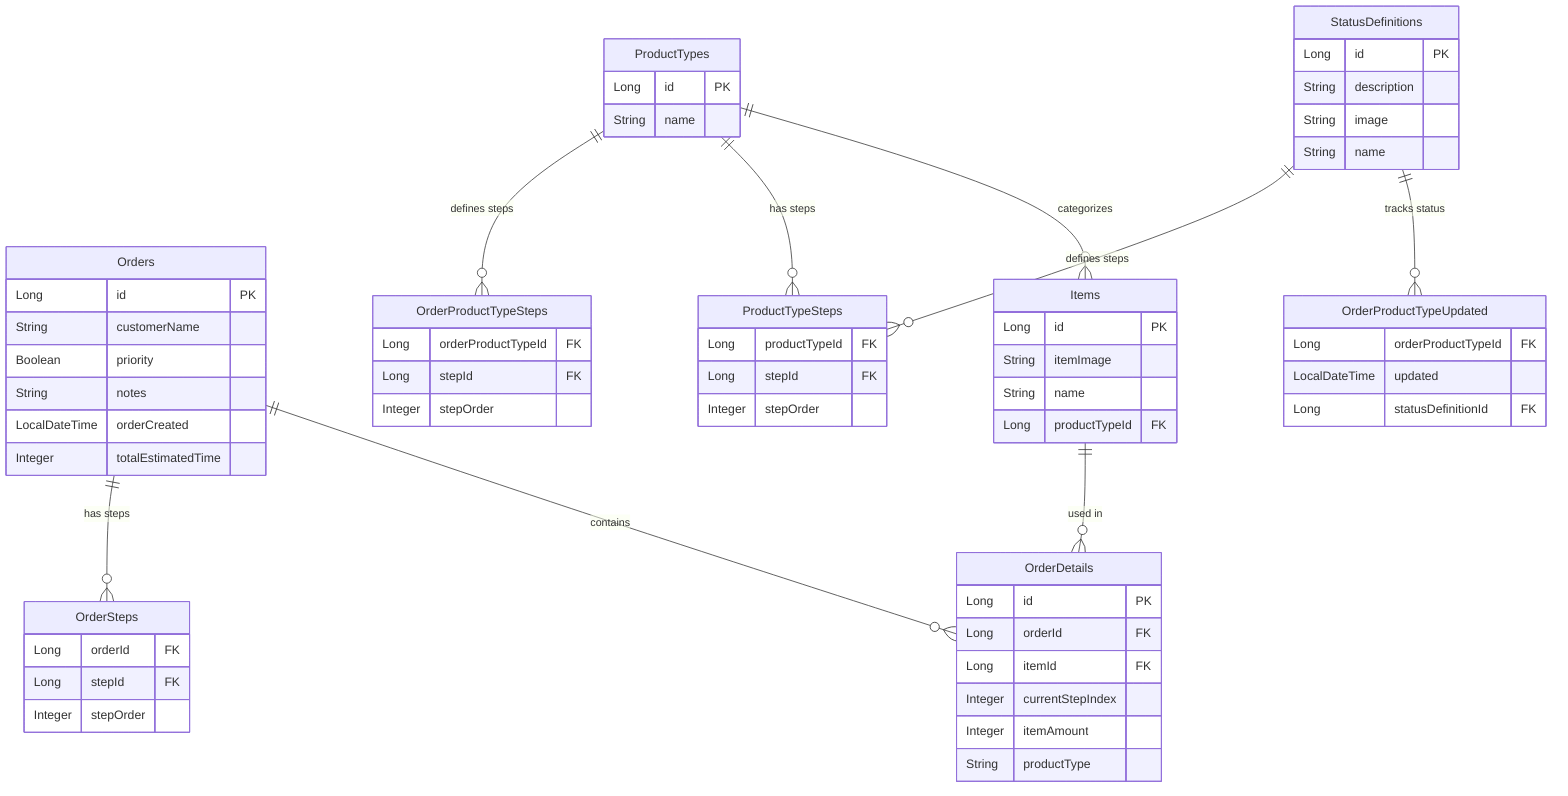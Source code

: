 erDiagram
    Orders {
        Long id PK
        String customerName
        Boolean priority
        String notes
        LocalDateTime orderCreated
        Integer totalEstimatedTime
    }

    Items {
        Long id PK
        String itemImage
        String name
        Long productTypeId FK
    }

    ProductTypes {
        Long id PK
        String name
    }

    OrderDetails {
        Long id PK
        Long orderId FK
        Long itemId FK
        Integer currentStepIndex
        Integer itemAmount
        String productType
    }

    StatusDefinitions {
        Long id PK
        String description
        String image
        String name
    }

    OrderProductTypeSteps {
        Long orderProductTypeId FK
        Long stepId FK
        Integer stepOrder
    }

    OrderProductTypeUpdated {
        Long orderProductTypeId FK
        LocalDateTime updated
        Long statusDefinitionId FK
    }

    OrderSteps {
        Long orderId FK
        Long stepId FK
        Integer stepOrder
    }

    ProductTypeSteps {
        Long productTypeId FK
        Long stepId FK
        Integer stepOrder
    }

    Orders ||--o{ OrderDetails : "contains"
    Items ||--o{ OrderDetails : "used in"
    ProductTypes ||--o{ Items : "categorizes"
    ProductTypes ||--o{ ProductTypeSteps : "has steps"
    StatusDefinitions ||--o{ OrderProductTypeUpdated : "tracks status"
    Orders ||--o{ OrderSteps : "has steps"
    ProductTypes ||--o{ OrderProductTypeSteps : "defines steps"
    StatusDefinitions ||--o{ ProductTypeSteps : "defines steps"